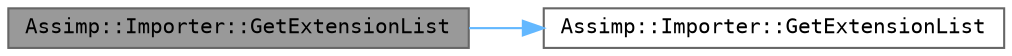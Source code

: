 digraph "Assimp::Importer::GetExtensionList"
{
 // LATEX_PDF_SIZE
  bgcolor="transparent";
  edge [fontname=Terminal,fontsize=10,labelfontname=Helvetica,labelfontsize=10];
  node [fontname=Terminal,fontsize=10,shape=box,height=0.2,width=0.4];
  rankdir="LR";
  Node1 [label="Assimp::Importer::GetExtensionList",height=0.2,width=0.4,color="gray40", fillcolor="grey60", style="filled", fontcolor="black",tooltip="Get a full list of all file extensions supported by ASSIMP."];
  Node1 -> Node2 [color="steelblue1",style="solid"];
  Node2 [label="Assimp::Importer::GetExtensionList",height=0.2,width=0.4,color="grey40", fillcolor="white", style="filled",URL="$class_assimp_1_1_importer.html#ab06927d45d5adbf909040c8f5bac1e4d",tooltip=" "];
}
